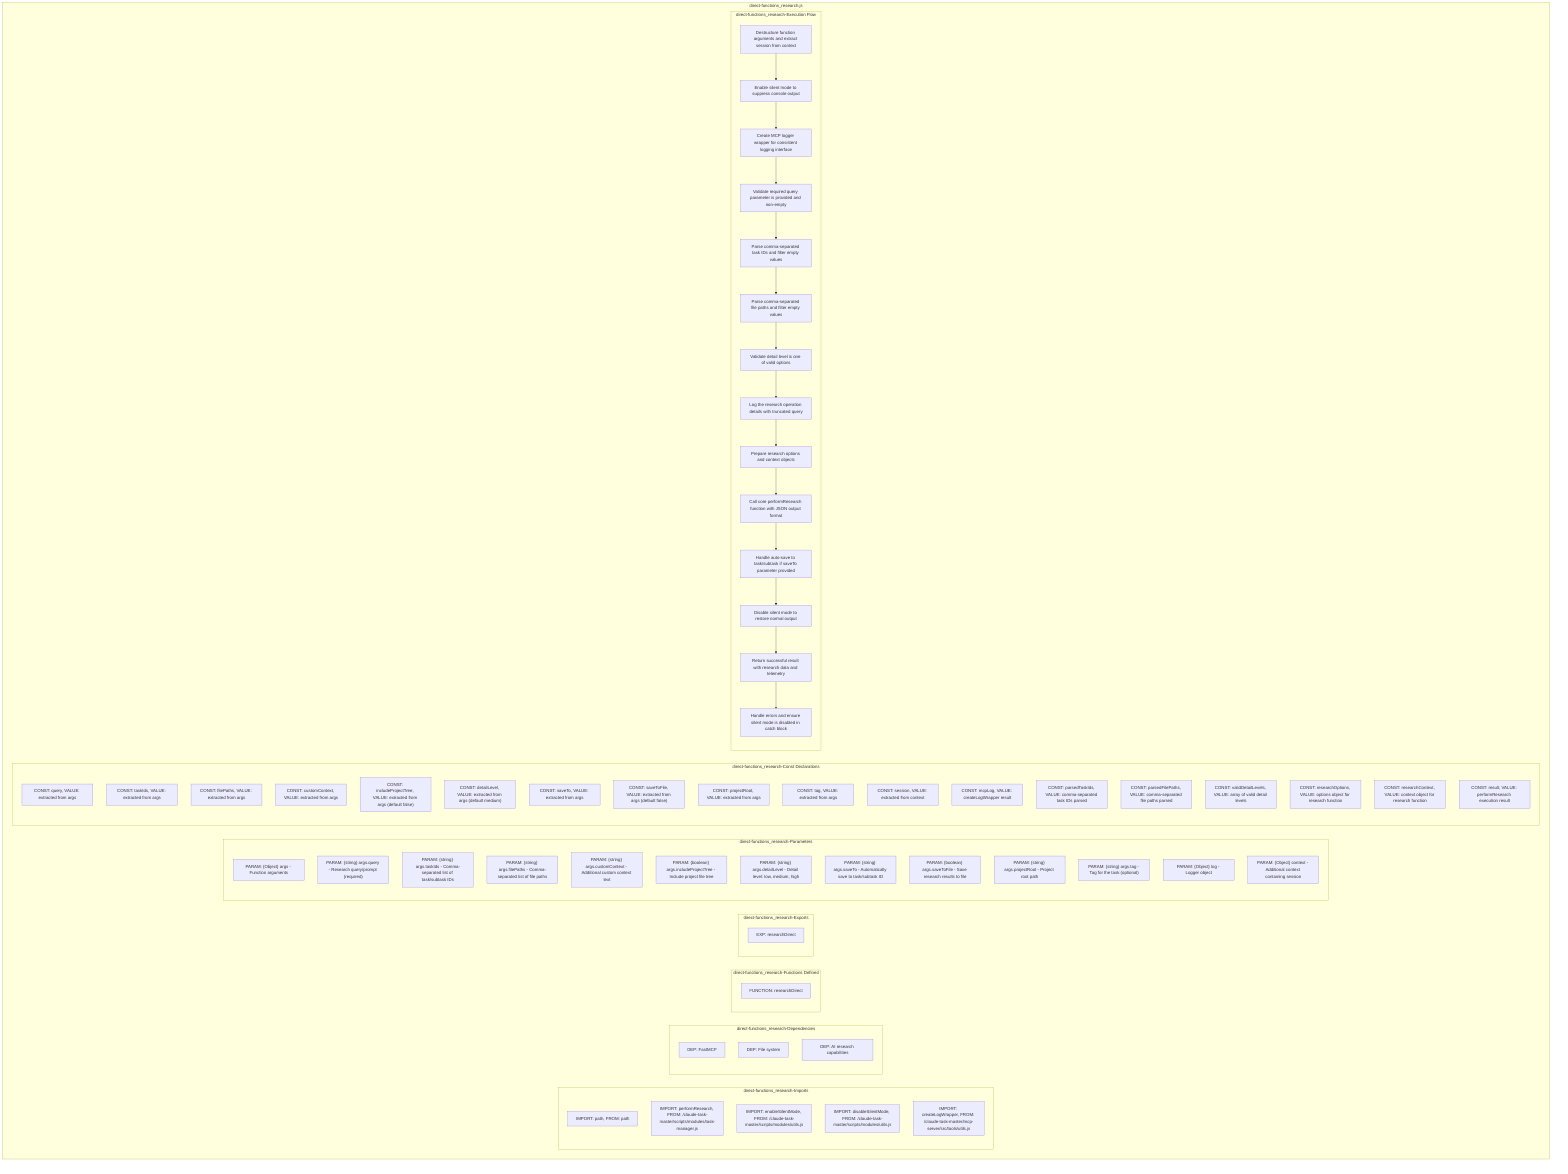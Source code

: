 flowchart TB
    subgraph researchImports["direct-functions_research-Imports"]
        I1["IMPORT: path, FROM: path"]
        I2["IMPORT: performResearch, FROM: /claude-task-master/scripts/modules/task-manager.js"]
        I3["IMPORT: enableSilentMode, FROM: /claude-task-master/scripts/modules/utils.js"]
        I4["IMPORT: disableSilentMode, FROM: /claude-task-master/scripts/modules/utils.js"]
        I5["IMPORT: createLogWrapper, FROM: /claude-task-master/mcp-server/src/tools/utils.js"]
    end
    
    subgraph researchDependencies["direct-functions_research-Dependencies"]
        D1["DEP: FastMCP"]
        D2["DEP: File system"]
        D3["DEP: AI research capabilities"]
    end
    
    subgraph researchFunctionsDefined["direct-functions_research-Functions Defined"]
        FU1["FUNCTION: researchDirect"]
    end
    
    subgraph researchExports["direct-functions_research-Exports"]
        E1["EXP: researchDirect"]
    end
    
    subgraph researchParameters["direct-functions_research-Parameters"]
        P1["PARAM: {Object} args - Function arguments"]
        P2["PARAM: {string} args.query - Research query/prompt (required)"]
        P3["PARAM: {string} args.taskIds - Comma-separated list of task/subtask IDs"]
        P4["PARAM: {string} args.filePaths - Comma-separated list of file paths"]
        P5["PARAM: {string} args.customContext - Additional custom context text"]
        P6["PARAM: {boolean} args.includeProjectTree - Include project file tree"]
        P7["PARAM: {string} args.detailLevel - Detail level: low, medium, high"]
        P8["PARAM: {string} args.saveTo - Automatically save to task/subtask ID"]
        P9["PARAM: {boolean} args.saveToFile - Save research results to file"]
        P10["PARAM: {string} args.projectRoot - Project root path"]
        P11["PARAM: {string} args.tag - Tag for the task (optional)"]
        P12["PARAM: {Object} log - Logger object"]
        P13["PARAM: {Object} context - Additional context containing session"]
    end
    
    subgraph researchConstants["direct-functions_research-Const Declarations"]
        C1["CONST: query, VALUE: extracted from args"]
        C2["CONST: taskIds, VALUE: extracted from args"]
        C3["CONST: filePaths, VALUE: extracted from args"]
        C4["CONST: customContext, VALUE: extracted from args"]
        C5["CONST: includeProjectTree, VALUE: extracted from args (default false)"]
        C6["CONST: detailLevel, VALUE: extracted from args (default medium)"]
        C7["CONST: saveTo, VALUE: extracted from args"]
        C8["CONST: saveToFile, VALUE: extracted from args (default false)"]
        C9["CONST: projectRoot, VALUE: extracted from args"]
        C10["CONST: tag, VALUE: extracted from args"]
        C11["CONST: session, VALUE: extracted from context"]
        C12["CONST: mcpLog, VALUE: createLogWrapper result"]
        C13["CONST: parsedTaskIds, VALUE: comma-separated task IDs parsed"]
        C14["CONST: parsedFilePaths, VALUE: comma-separated file paths parsed"]
        C15["CONST: validDetailLevels, VALUE: array of valid detail levels"]
        C16["CONST: researchOptions, VALUE: options object for research function"]
        C17["CONST: researchContext, VALUE: context object for research function"]
        C18["CONST: result, VALUE: performResearch execution result"]
    end
    
    subgraph researchExecutionFlow["direct-functions_research-Execution Flow"]
        FL1["Destructure function arguments and extract session from context"]
        FL2["Enable silent mode to suppress console output"]
        FL3["Create MCP logger wrapper for consistent logging interface"]
        FL4["Validate required query parameter is provided and non-empty"]
        FL5["Parse comma-separated task IDs and filter empty values"]
        FL6["Parse comma-separated file paths and filter empty values"]
        FL7["Validate detail level is one of valid options"]
        FL8["Log the research operation details with truncated query"]
        FL9["Prepare research options and context objects"]
        FL10["Call core performResearch function with JSON output format"]
        FL11["Handle auto-save to task/subtask if saveTo parameter provided"]
        FL12["Disable silent mode to restore normal output"]
        FL13["Return successful result with research data and telemetry"]
        FL14["Handle errors and ensure silent mode is disabled in catch block"]
    end
    
    subgraph research["direct-functions_research.js"]
        researchImports
        researchDependencies
        researchFunctionsDefined
        researchExports
        researchParameters
        researchConstants
        researchExecutionFlow
    end
    
    FL1 --> FL2
    FL2 --> FL3
    FL3 --> FL4
    FL4 --> FL5
    FL5 --> FL6
    FL6 --> FL7
    FL7 --> FL8
    FL8 --> FL9
    FL9 --> FL10
    FL10 --> FL11
    FL11 --> FL12
    FL12 --> FL13
    FL13 --> FL14